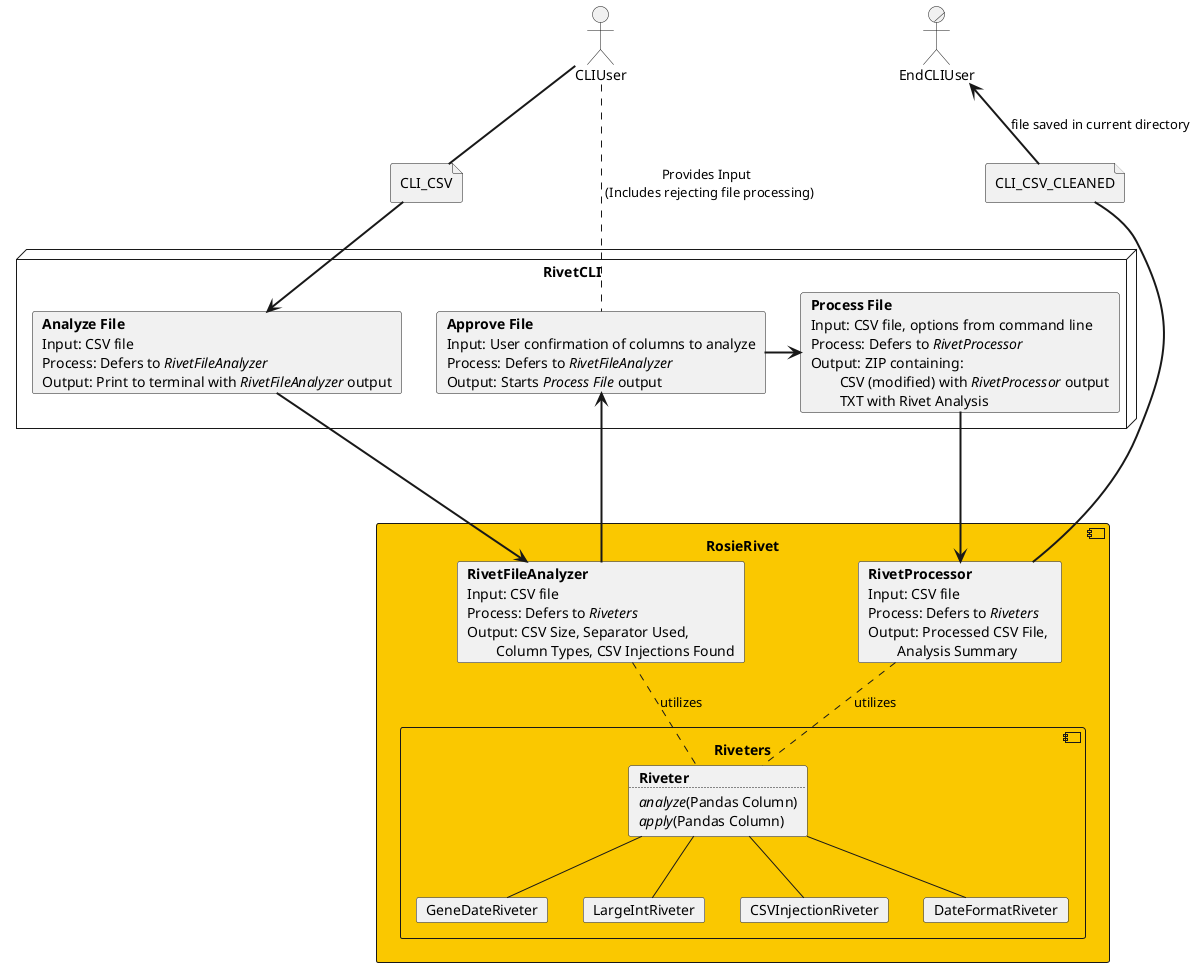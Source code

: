 @startuml Command Line Design
actor CLIUser
actor/ EndCLIUser
' CLI files and artifacts
    file CLI_CSV
    file CLI_CSV_CLEANED

node RivetCLI {
        card Step1CLI [
            <b>Analyze File </b>
            Input: CSV file
            Process: Defers to <i>RivetFileAnalyzer</i>
            Output: Print to terminal with <i>RivetFileAnalyzer</i> output
        ]
        card StepHCLI [
            <b>Approve File </b>
            Input: User confirmation of columns to analyze
            Process: Defers to <i>RivetFileAnalyzer</i>
            Output: Starts <i>Process File</i> output
        ]
        card Step2CLI [
            <b>Process File </b>
            Input: CSV file, options from command line
            Process: Defers to <i>RivetProcessor</i>
            Output: ZIP containing:
                    CSV (modified) with <i>RivetProcessor</i> output
                    TXT with Rivet Analysis
        ]
        StepHCLI => Step2CLI
    }

component RosieRivet #FAC800 {
        card RivetFileAnalyzer [
            <b>RivetFileAnalyzer</b>
            Input: CSV file
            Process: Defers to <i>Riveters</i>
            Output: CSV Size, Separator Used, 
                    Column Types, CSV Injections Found
        ]
        card RivetProcessor [
            <b>RivetProcessor</b>
            Input: CSV file
            Process: Defers to <i>Riveters</i>
            Output: Processed CSV File, 
                    Analysis Summary
        ]
        'within riveters, have Apply AND Analyze functions
        component Riveters {
            card Riveter [
                <b>Riveter</b>
                ..
                <i>analyze</i>(Pandas Column)
                <i>apply</i>(Pandas Column)
            ]
            card GeneDateRiveter
            card LargeIntRiveter
            card CSVInjectionRiveter
            card DateFormatRiveter

            Riveter -- GeneDateRiveter
            Riveter -- LargeIntRiveter
            Riveter -- CSVInjectionRiveter
            Riveter -- DateFormatRiveter
        }
        RivetFileAnalyzer .. Riveter : utilizes
        RivetProcessor .. Riveter : utilizes
        
    }

    CLIUser -[hidden] EndCLIUser
    CLIUser == CLI_CSV
    CLIUser .. StepHCLI : Provides Input \n (Includes rejecting file processing)
    CLI_CSV ==> Step1CLI
    Step1CLI ===> RivetFileAnalyzer
    RivetFileAnalyzer => StepHCLI
    Step2CLI ===> RivetProcessor
    CLI_CSV_CLEANED = RivetProcessor
    EndCLIUser <== CLI_CSV_CLEANED : file saved in current directory

@enduml